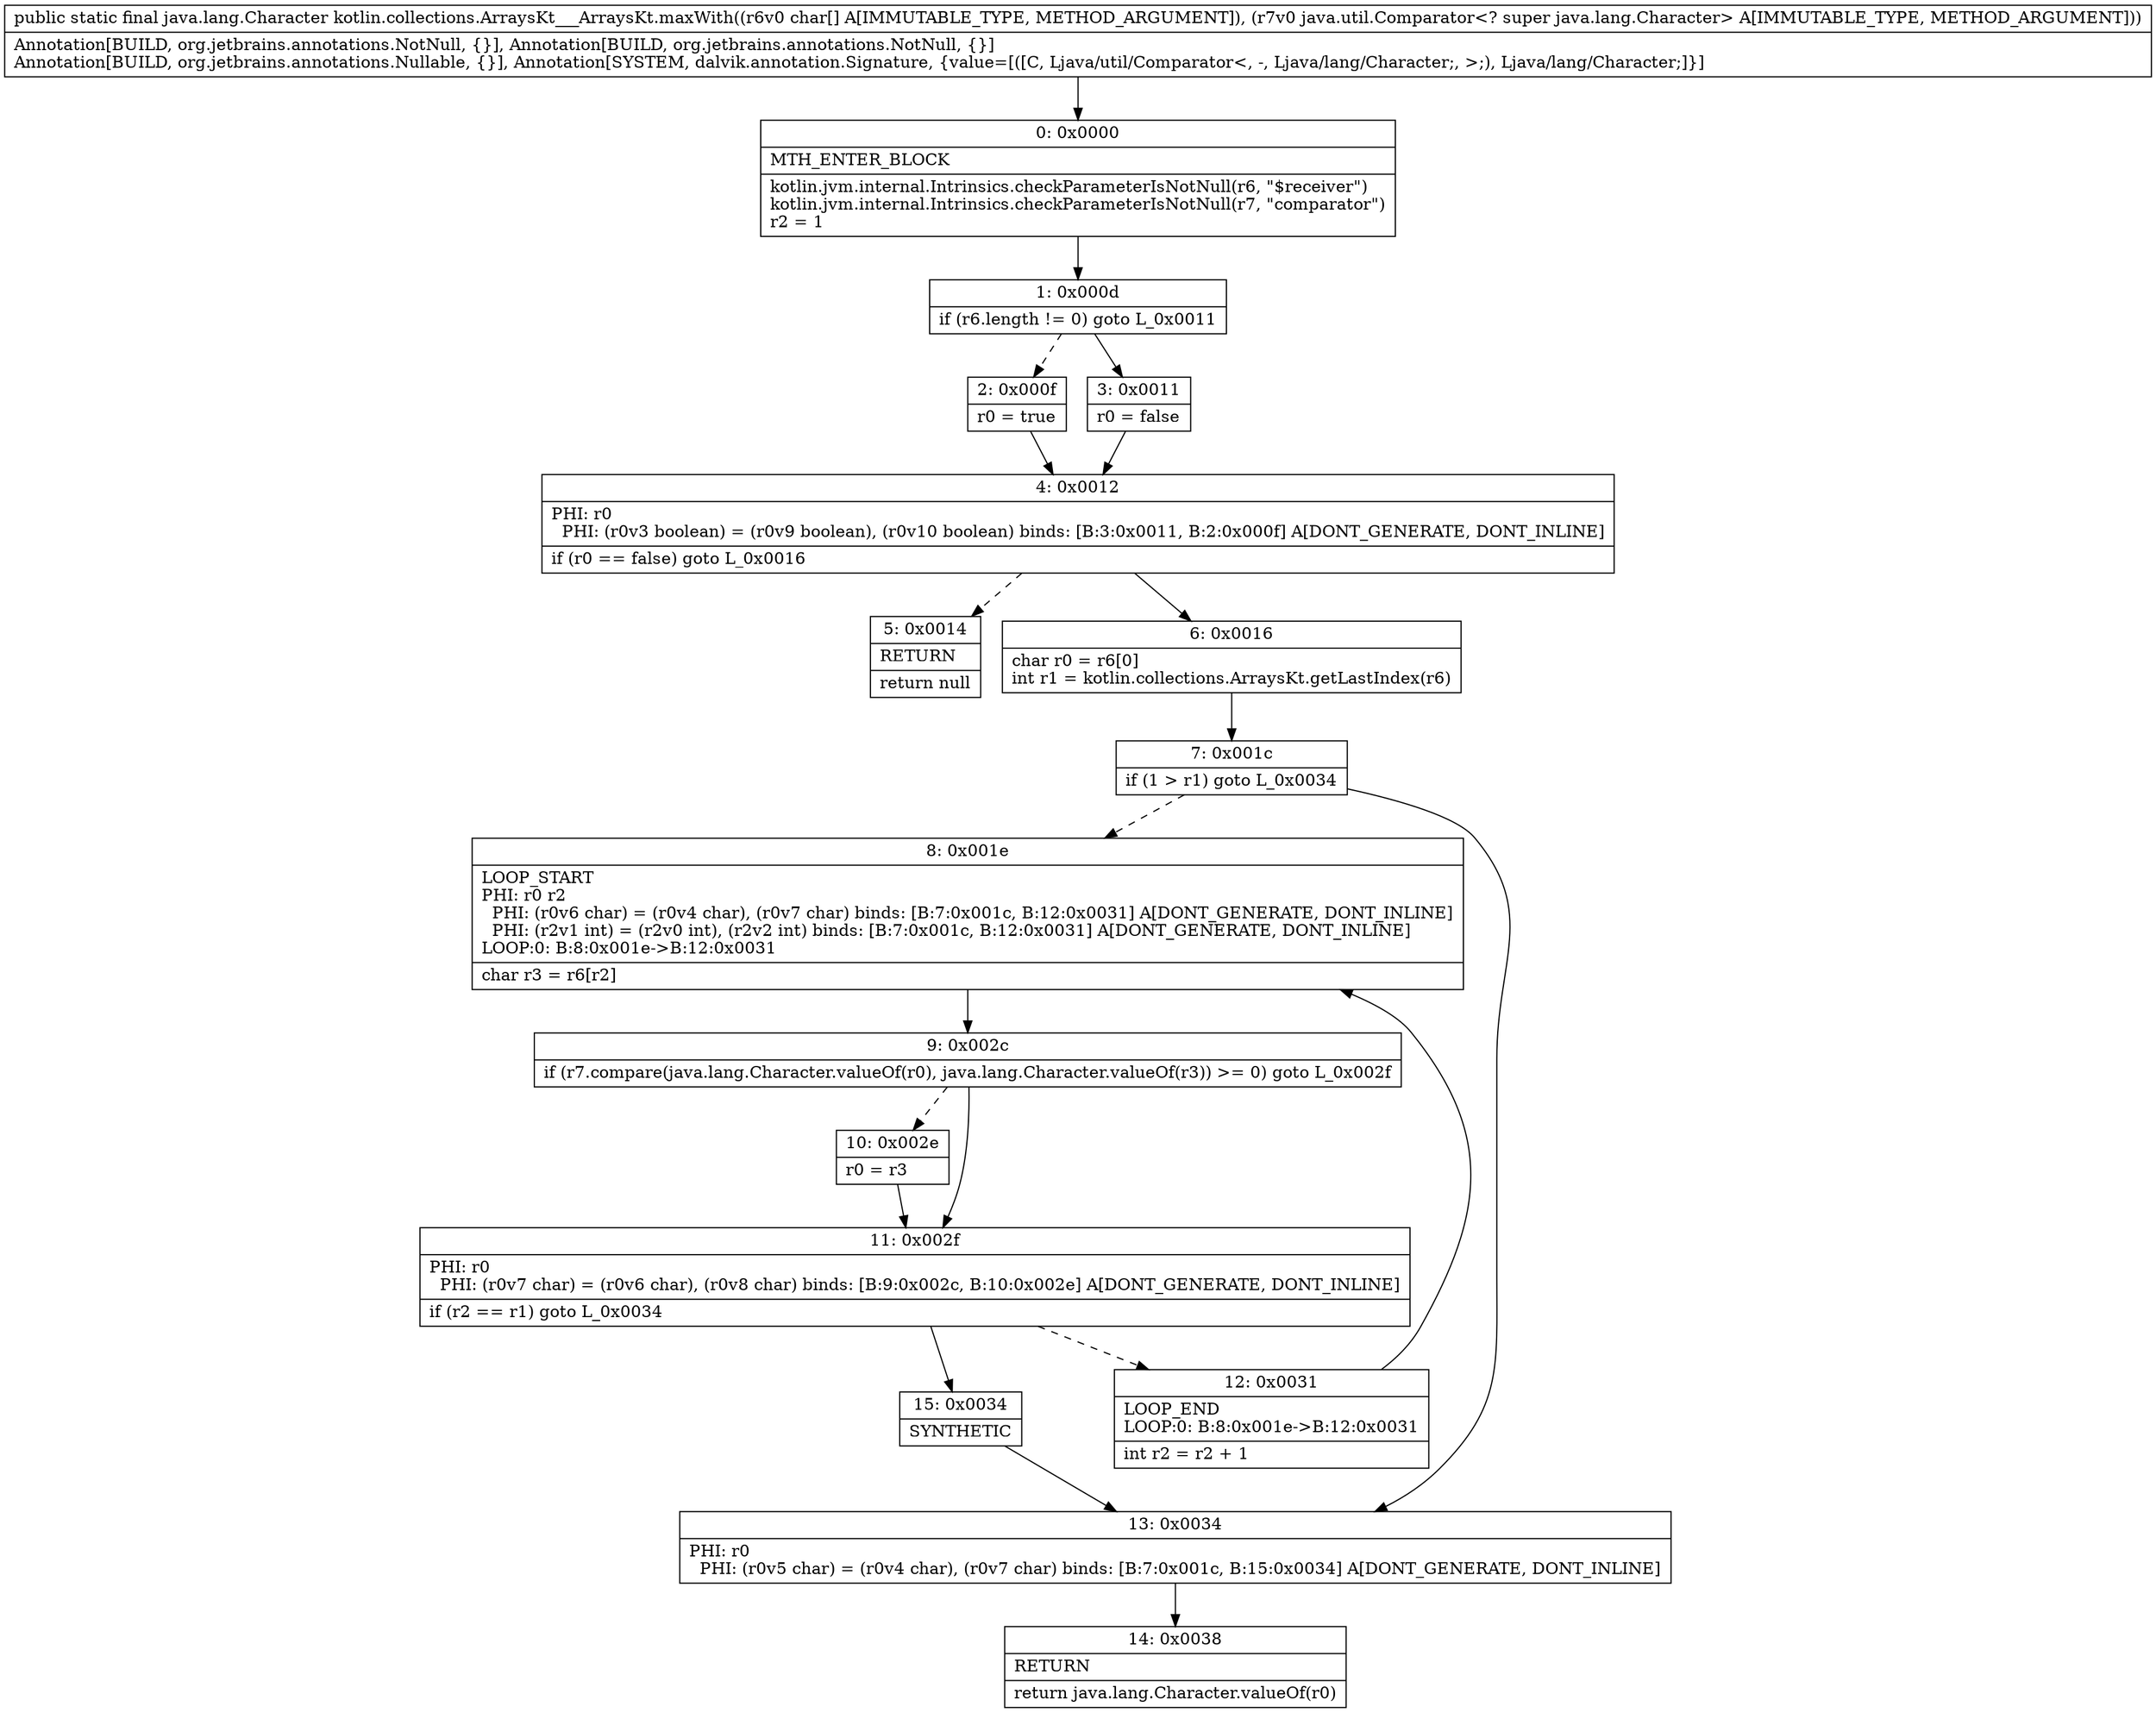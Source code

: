 digraph "CFG forkotlin.collections.ArraysKt___ArraysKt.maxWith([CLjava\/util\/Comparator;)Ljava\/lang\/Character;" {
Node_0 [shape=record,label="{0\:\ 0x0000|MTH_ENTER_BLOCK\l|kotlin.jvm.internal.Intrinsics.checkParameterIsNotNull(r6, \"$receiver\")\lkotlin.jvm.internal.Intrinsics.checkParameterIsNotNull(r7, \"comparator\")\lr2 = 1\l}"];
Node_1 [shape=record,label="{1\:\ 0x000d|if (r6.length != 0) goto L_0x0011\l}"];
Node_2 [shape=record,label="{2\:\ 0x000f|r0 = true\l}"];
Node_3 [shape=record,label="{3\:\ 0x0011|r0 = false\l}"];
Node_4 [shape=record,label="{4\:\ 0x0012|PHI: r0 \l  PHI: (r0v3 boolean) = (r0v9 boolean), (r0v10 boolean) binds: [B:3:0x0011, B:2:0x000f] A[DONT_GENERATE, DONT_INLINE]\l|if (r0 == false) goto L_0x0016\l}"];
Node_5 [shape=record,label="{5\:\ 0x0014|RETURN\l|return null\l}"];
Node_6 [shape=record,label="{6\:\ 0x0016|char r0 = r6[0]\lint r1 = kotlin.collections.ArraysKt.getLastIndex(r6)\l}"];
Node_7 [shape=record,label="{7\:\ 0x001c|if (1 \> r1) goto L_0x0034\l}"];
Node_8 [shape=record,label="{8\:\ 0x001e|LOOP_START\lPHI: r0 r2 \l  PHI: (r0v6 char) = (r0v4 char), (r0v7 char) binds: [B:7:0x001c, B:12:0x0031] A[DONT_GENERATE, DONT_INLINE]\l  PHI: (r2v1 int) = (r2v0 int), (r2v2 int) binds: [B:7:0x001c, B:12:0x0031] A[DONT_GENERATE, DONT_INLINE]\lLOOP:0: B:8:0x001e\-\>B:12:0x0031\l|char r3 = r6[r2]\l}"];
Node_9 [shape=record,label="{9\:\ 0x002c|if (r7.compare(java.lang.Character.valueOf(r0), java.lang.Character.valueOf(r3)) \>= 0) goto L_0x002f\l}"];
Node_10 [shape=record,label="{10\:\ 0x002e|r0 = r3\l}"];
Node_11 [shape=record,label="{11\:\ 0x002f|PHI: r0 \l  PHI: (r0v7 char) = (r0v6 char), (r0v8 char) binds: [B:9:0x002c, B:10:0x002e] A[DONT_GENERATE, DONT_INLINE]\l|if (r2 == r1) goto L_0x0034\l}"];
Node_12 [shape=record,label="{12\:\ 0x0031|LOOP_END\lLOOP:0: B:8:0x001e\-\>B:12:0x0031\l|int r2 = r2 + 1\l}"];
Node_13 [shape=record,label="{13\:\ 0x0034|PHI: r0 \l  PHI: (r0v5 char) = (r0v4 char), (r0v7 char) binds: [B:7:0x001c, B:15:0x0034] A[DONT_GENERATE, DONT_INLINE]\l}"];
Node_14 [shape=record,label="{14\:\ 0x0038|RETURN\l|return java.lang.Character.valueOf(r0)\l}"];
Node_15 [shape=record,label="{15\:\ 0x0034|SYNTHETIC\l}"];
MethodNode[shape=record,label="{public static final java.lang.Character kotlin.collections.ArraysKt___ArraysKt.maxWith((r6v0 char[] A[IMMUTABLE_TYPE, METHOD_ARGUMENT]), (r7v0 java.util.Comparator\<? super java.lang.Character\> A[IMMUTABLE_TYPE, METHOD_ARGUMENT]))  | Annotation[BUILD, org.jetbrains.annotations.NotNull, \{\}], Annotation[BUILD, org.jetbrains.annotations.NotNull, \{\}]\lAnnotation[BUILD, org.jetbrains.annotations.Nullable, \{\}], Annotation[SYSTEM, dalvik.annotation.Signature, \{value=[([C, Ljava\/util\/Comparator\<, \-, Ljava\/lang\/Character;, \>;), Ljava\/lang\/Character;]\}]\l}"];
MethodNode -> Node_0;
Node_0 -> Node_1;
Node_1 -> Node_2[style=dashed];
Node_1 -> Node_3;
Node_2 -> Node_4;
Node_3 -> Node_4;
Node_4 -> Node_5[style=dashed];
Node_4 -> Node_6;
Node_6 -> Node_7;
Node_7 -> Node_8[style=dashed];
Node_7 -> Node_13;
Node_8 -> Node_9;
Node_9 -> Node_10[style=dashed];
Node_9 -> Node_11;
Node_10 -> Node_11;
Node_11 -> Node_12[style=dashed];
Node_11 -> Node_15;
Node_12 -> Node_8;
Node_13 -> Node_14;
Node_15 -> Node_13;
}


